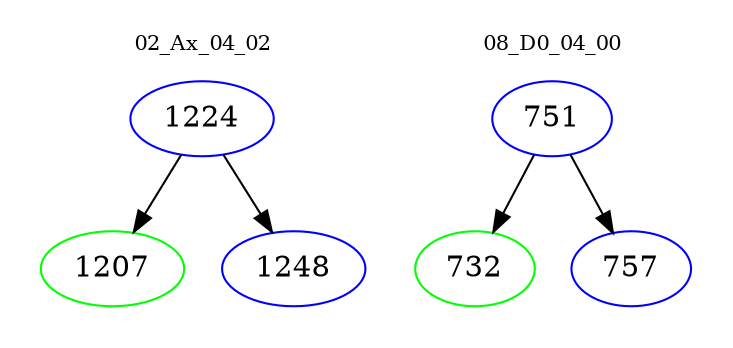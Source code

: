 digraph{
subgraph cluster_0 {
color = white
label = "02_Ax_04_02";
fontsize=10;
T0_1224 [label="1224", color="blue"]
T0_1224 -> T0_1207 [color="black"]
T0_1207 [label="1207", color="green"]
T0_1224 -> T0_1248 [color="black"]
T0_1248 [label="1248", color="blue"]
}
subgraph cluster_1 {
color = white
label = "08_D0_04_00";
fontsize=10;
T1_751 [label="751", color="blue"]
T1_751 -> T1_732 [color="black"]
T1_732 [label="732", color="green"]
T1_751 -> T1_757 [color="black"]
T1_757 [label="757", color="blue"]
}
}
